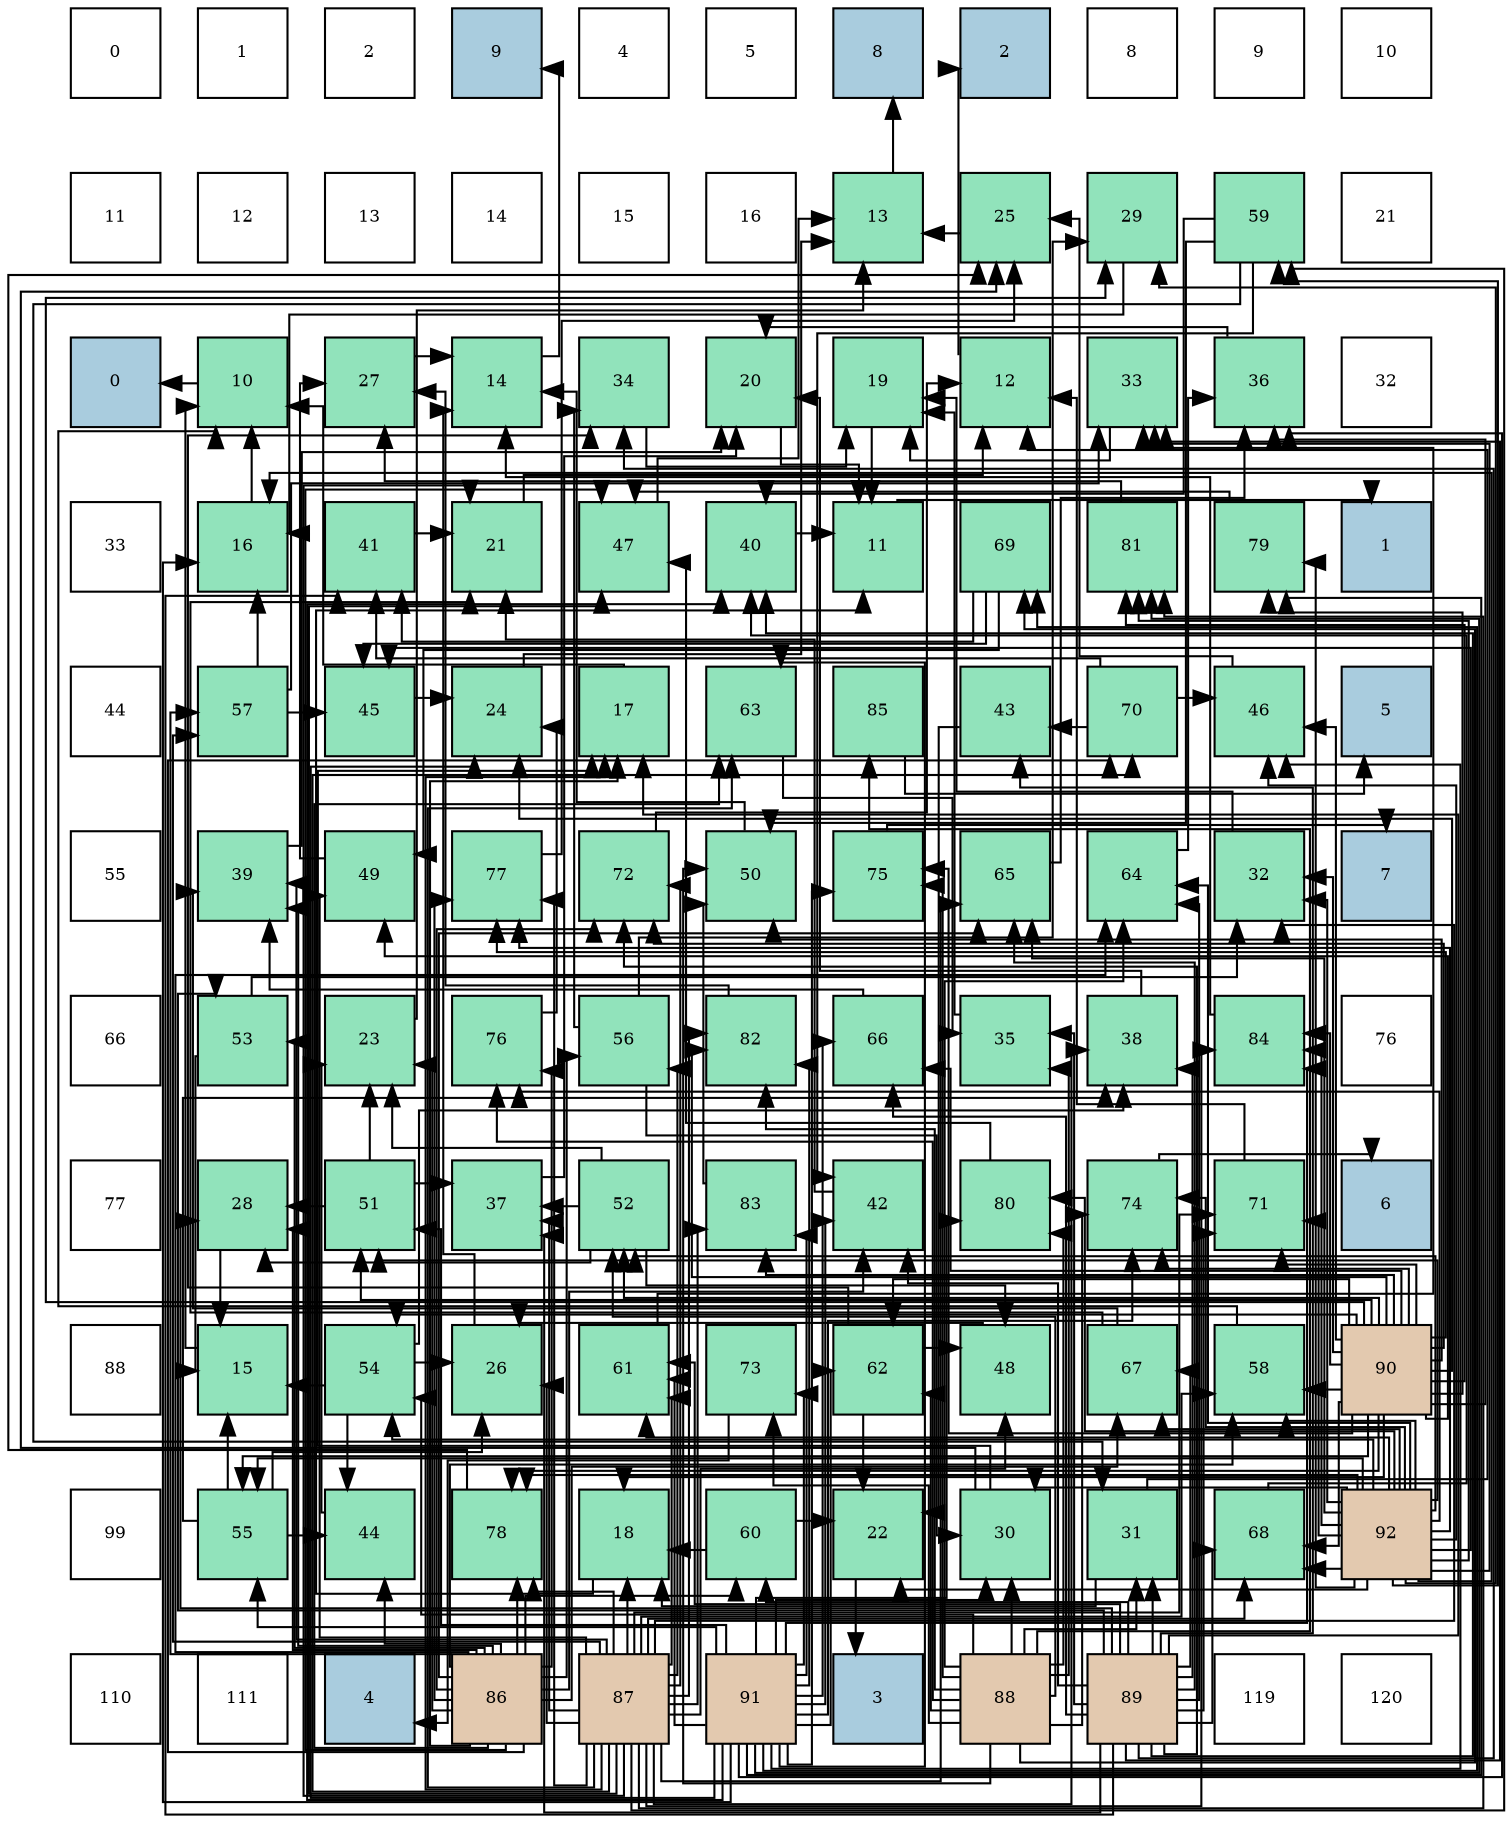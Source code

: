 digraph layout{
 rankdir=TB;
 splines=ortho;
 node [style=filled shape=square fixedsize=true width=0.6];
0[label="0", fontsize=8, fillcolor="#ffffff"];
1[label="1", fontsize=8, fillcolor="#ffffff"];
2[label="2", fontsize=8, fillcolor="#ffffff"];
3[label="9", fontsize=8, fillcolor="#a9ccde"];
4[label="4", fontsize=8, fillcolor="#ffffff"];
5[label="5", fontsize=8, fillcolor="#ffffff"];
6[label="8", fontsize=8, fillcolor="#a9ccde"];
7[label="2", fontsize=8, fillcolor="#a9ccde"];
8[label="8", fontsize=8, fillcolor="#ffffff"];
9[label="9", fontsize=8, fillcolor="#ffffff"];
10[label="10", fontsize=8, fillcolor="#ffffff"];
11[label="11", fontsize=8, fillcolor="#ffffff"];
12[label="12", fontsize=8, fillcolor="#ffffff"];
13[label="13", fontsize=8, fillcolor="#ffffff"];
14[label="14", fontsize=8, fillcolor="#ffffff"];
15[label="15", fontsize=8, fillcolor="#ffffff"];
16[label="16", fontsize=8, fillcolor="#ffffff"];
17[label="13", fontsize=8, fillcolor="#91e3bb"];
18[label="25", fontsize=8, fillcolor="#91e3bb"];
19[label="29", fontsize=8, fillcolor="#91e3bb"];
20[label="59", fontsize=8, fillcolor="#91e3bb"];
21[label="21", fontsize=8, fillcolor="#ffffff"];
22[label="0", fontsize=8, fillcolor="#a9ccde"];
23[label="10", fontsize=8, fillcolor="#91e3bb"];
24[label="27", fontsize=8, fillcolor="#91e3bb"];
25[label="14", fontsize=8, fillcolor="#91e3bb"];
26[label="34", fontsize=8, fillcolor="#91e3bb"];
27[label="20", fontsize=8, fillcolor="#91e3bb"];
28[label="19", fontsize=8, fillcolor="#91e3bb"];
29[label="12", fontsize=8, fillcolor="#91e3bb"];
30[label="33", fontsize=8, fillcolor="#91e3bb"];
31[label="36", fontsize=8, fillcolor="#91e3bb"];
32[label="32", fontsize=8, fillcolor="#ffffff"];
33[label="33", fontsize=8, fillcolor="#ffffff"];
34[label="16", fontsize=8, fillcolor="#91e3bb"];
35[label="41", fontsize=8, fillcolor="#91e3bb"];
36[label="21", fontsize=8, fillcolor="#91e3bb"];
37[label="47", fontsize=8, fillcolor="#91e3bb"];
38[label="40", fontsize=8, fillcolor="#91e3bb"];
39[label="11", fontsize=8, fillcolor="#91e3bb"];
40[label="69", fontsize=8, fillcolor="#91e3bb"];
41[label="81", fontsize=8, fillcolor="#91e3bb"];
42[label="79", fontsize=8, fillcolor="#91e3bb"];
43[label="1", fontsize=8, fillcolor="#a9ccde"];
44[label="44", fontsize=8, fillcolor="#ffffff"];
45[label="57", fontsize=8, fillcolor="#91e3bb"];
46[label="45", fontsize=8, fillcolor="#91e3bb"];
47[label="24", fontsize=8, fillcolor="#91e3bb"];
48[label="17", fontsize=8, fillcolor="#91e3bb"];
49[label="63", fontsize=8, fillcolor="#91e3bb"];
50[label="85", fontsize=8, fillcolor="#91e3bb"];
51[label="43", fontsize=8, fillcolor="#91e3bb"];
52[label="70", fontsize=8, fillcolor="#91e3bb"];
53[label="46", fontsize=8, fillcolor="#91e3bb"];
54[label="5", fontsize=8, fillcolor="#a9ccde"];
55[label="55", fontsize=8, fillcolor="#ffffff"];
56[label="39", fontsize=8, fillcolor="#91e3bb"];
57[label="49", fontsize=8, fillcolor="#91e3bb"];
58[label="77", fontsize=8, fillcolor="#91e3bb"];
59[label="72", fontsize=8, fillcolor="#91e3bb"];
60[label="50", fontsize=8, fillcolor="#91e3bb"];
61[label="75", fontsize=8, fillcolor="#91e3bb"];
62[label="65", fontsize=8, fillcolor="#91e3bb"];
63[label="64", fontsize=8, fillcolor="#91e3bb"];
64[label="32", fontsize=8, fillcolor="#91e3bb"];
65[label="7", fontsize=8, fillcolor="#a9ccde"];
66[label="66", fontsize=8, fillcolor="#ffffff"];
67[label="53", fontsize=8, fillcolor="#91e3bb"];
68[label="23", fontsize=8, fillcolor="#91e3bb"];
69[label="76", fontsize=8, fillcolor="#91e3bb"];
70[label="56", fontsize=8, fillcolor="#91e3bb"];
71[label="82", fontsize=8, fillcolor="#91e3bb"];
72[label="66", fontsize=8, fillcolor="#91e3bb"];
73[label="35", fontsize=8, fillcolor="#91e3bb"];
74[label="38", fontsize=8, fillcolor="#91e3bb"];
75[label="84", fontsize=8, fillcolor="#91e3bb"];
76[label="76", fontsize=8, fillcolor="#ffffff"];
77[label="77", fontsize=8, fillcolor="#ffffff"];
78[label="28", fontsize=8, fillcolor="#91e3bb"];
79[label="51", fontsize=8, fillcolor="#91e3bb"];
80[label="37", fontsize=8, fillcolor="#91e3bb"];
81[label="52", fontsize=8, fillcolor="#91e3bb"];
82[label="83", fontsize=8, fillcolor="#91e3bb"];
83[label="42", fontsize=8, fillcolor="#91e3bb"];
84[label="80", fontsize=8, fillcolor="#91e3bb"];
85[label="74", fontsize=8, fillcolor="#91e3bb"];
86[label="71", fontsize=8, fillcolor="#91e3bb"];
87[label="6", fontsize=8, fillcolor="#a9ccde"];
88[label="88", fontsize=8, fillcolor="#ffffff"];
89[label="15", fontsize=8, fillcolor="#91e3bb"];
90[label="54", fontsize=8, fillcolor="#91e3bb"];
91[label="26", fontsize=8, fillcolor="#91e3bb"];
92[label="61", fontsize=8, fillcolor="#91e3bb"];
93[label="73", fontsize=8, fillcolor="#91e3bb"];
94[label="62", fontsize=8, fillcolor="#91e3bb"];
95[label="48", fontsize=8, fillcolor="#91e3bb"];
96[label="67", fontsize=8, fillcolor="#91e3bb"];
97[label="58", fontsize=8, fillcolor="#91e3bb"];
98[label="90", fontsize=8, fillcolor="#e3c9af"];
99[label="99", fontsize=8, fillcolor="#ffffff"];
100[label="55", fontsize=8, fillcolor="#91e3bb"];
101[label="44", fontsize=8, fillcolor="#91e3bb"];
102[label="78", fontsize=8, fillcolor="#91e3bb"];
103[label="18", fontsize=8, fillcolor="#91e3bb"];
104[label="60", fontsize=8, fillcolor="#91e3bb"];
105[label="22", fontsize=8, fillcolor="#91e3bb"];
106[label="30", fontsize=8, fillcolor="#91e3bb"];
107[label="31", fontsize=8, fillcolor="#91e3bb"];
108[label="68", fontsize=8, fillcolor="#91e3bb"];
109[label="92", fontsize=8, fillcolor="#e3c9af"];
110[label="110", fontsize=8, fillcolor="#ffffff"];
111[label="111", fontsize=8, fillcolor="#ffffff"];
112[label="4", fontsize=8, fillcolor="#a9ccde"];
113[label="86", fontsize=8, fillcolor="#e3c9af"];
114[label="87", fontsize=8, fillcolor="#e3c9af"];
115[label="91", fontsize=8, fillcolor="#e3c9af"];
116[label="3", fontsize=8, fillcolor="#a9ccde"];
117[label="88", fontsize=8, fillcolor="#e3c9af"];
118[label="89", fontsize=8, fillcolor="#e3c9af"];
119[label="119", fontsize=8, fillcolor="#ffffff"];
120[label="120", fontsize=8, fillcolor="#ffffff"];
edge [constraint=false, style=vis];23 -> 22;
39 -> 43;
29 -> 7;
17 -> 6;
25 -> 3;
89 -> 23;
34 -> 23;
48 -> 23;
103 -> 39;
28 -> 39;
27 -> 39;
36 -> 29;
105 -> 116;
68 -> 17;
47 -> 17;
18 -> 17;
91 -> 25;
24 -> 25;
78 -> 89;
19 -> 34;
106 -> 48;
106 -> 18;
107 -> 29;
107 -> 103;
64 -> 28;
30 -> 28;
26 -> 28;
73 -> 28;
31 -> 27;
80 -> 27;
74 -> 27;
56 -> 27;
38 -> 39;
35 -> 36;
83 -> 36;
51 -> 105;
101 -> 68;
46 -> 47;
53 -> 18;
37 -> 17;
95 -> 91;
57 -> 24;
60 -> 25;
79 -> 68;
79 -> 78;
79 -> 80;
81 -> 68;
81 -> 78;
81 -> 80;
81 -> 95;
67 -> 89;
67 -> 64;
90 -> 89;
90 -> 91;
90 -> 74;
90 -> 101;
100 -> 89;
100 -> 91;
100 -> 74;
100 -> 101;
70 -> 19;
70 -> 106;
70 -> 26;
45 -> 34;
45 -> 30;
45 -> 46;
97 -> 23;
20 -> 107;
20 -> 38;
20 -> 83;
20 -> 60;
104 -> 103;
104 -> 105;
92 -> 30;
94 -> 105;
94 -> 26;
94 -> 95;
49 -> 73;
63 -> 31;
62 -> 31;
72 -> 56;
96 -> 36;
96 -> 56;
108 -> 38;
40 -> 35;
40 -> 46;
40 -> 57;
52 -> 35;
52 -> 51;
52 -> 53;
86 -> 29;
59 -> 29;
93 -> 112;
85 -> 87;
61 -> 65;
69 -> 47;
58 -> 18;
102 -> 18;
42 -> 37;
84 -> 37;
41 -> 24;
71 -> 24;
82 -> 60;
75 -> 25;
50 -> 54;
113 -> 48;
113 -> 68;
113 -> 78;
113 -> 56;
113 -> 83;
113 -> 101;
113 -> 37;
113 -> 67;
113 -> 70;
113 -> 45;
113 -> 97;
113 -> 104;
113 -> 49;
113 -> 63;
113 -> 62;
113 -> 96;
113 -> 52;
113 -> 59;
113 -> 69;
113 -> 58;
113 -> 102;
114 -> 48;
114 -> 103;
114 -> 36;
114 -> 91;
114 -> 64;
114 -> 80;
114 -> 74;
114 -> 56;
114 -> 37;
114 -> 95;
114 -> 57;
114 -> 70;
114 -> 45;
114 -> 97;
114 -> 20;
114 -> 92;
114 -> 49;
114 -> 62;
114 -> 108;
114 -> 52;
114 -> 86;
114 -> 59;
114 -> 58;
114 -> 102;
114 -> 41;
114 -> 71;
114 -> 82;
114 -> 75;
117 -> 106;
117 -> 107;
117 -> 73;
117 -> 60;
117 -> 81;
117 -> 90;
117 -> 94;
117 -> 63;
117 -> 40;
117 -> 93;
117 -> 85;
117 -> 61;
117 -> 69;
117 -> 84;
117 -> 71;
117 -> 50;
118 -> 48;
118 -> 78;
118 -> 107;
118 -> 30;
118 -> 26;
118 -> 73;
118 -> 80;
118 -> 74;
118 -> 38;
118 -> 35;
118 -> 83;
118 -> 51;
118 -> 67;
118 -> 104;
118 -> 92;
118 -> 63;
118 -> 62;
118 -> 72;
118 -> 96;
118 -> 108;
118 -> 86;
118 -> 59;
98 -> 103;
98 -> 47;
98 -> 19;
98 -> 64;
98 -> 31;
98 -> 53;
98 -> 57;
98 -> 60;
98 -> 79;
98 -> 81;
98 -> 90;
98 -> 100;
98 -> 97;
98 -> 94;
98 -> 72;
98 -> 108;
98 -> 86;
98 -> 59;
98 -> 85;
98 -> 61;
98 -> 58;
98 -> 102;
98 -> 42;
98 -> 41;
98 -> 71;
98 -> 82;
98 -> 75;
115 -> 34;
115 -> 47;
115 -> 106;
115 -> 31;
115 -> 38;
115 -> 83;
115 -> 53;
115 -> 79;
115 -> 100;
115 -> 92;
115 -> 94;
115 -> 49;
115 -> 72;
115 -> 40;
115 -> 93;
115 -> 85;
115 -> 61;
115 -> 42;
115 -> 84;
115 -> 41;
115 -> 71;
115 -> 82;
115 -> 75;
109 -> 34;
109 -> 105;
109 -> 19;
109 -> 106;
109 -> 64;
109 -> 30;
109 -> 46;
109 -> 53;
109 -> 79;
109 -> 81;
109 -> 90;
109 -> 100;
109 -> 97;
109 -> 20;
109 -> 92;
109 -> 63;
109 -> 62;
109 -> 96;
109 -> 108;
109 -> 86;
109 -> 85;
109 -> 69;
109 -> 58;
109 -> 102;
109 -> 42;
109 -> 84;
109 -> 41;
109 -> 75;
edge [constraint=true, style=invis];
0 -> 11 -> 22 -> 33 -> 44 -> 55 -> 66 -> 77 -> 88 -> 99 -> 110;
1 -> 12 -> 23 -> 34 -> 45 -> 56 -> 67 -> 78 -> 89 -> 100 -> 111;
2 -> 13 -> 24 -> 35 -> 46 -> 57 -> 68 -> 79 -> 90 -> 101 -> 112;
3 -> 14 -> 25 -> 36 -> 47 -> 58 -> 69 -> 80 -> 91 -> 102 -> 113;
4 -> 15 -> 26 -> 37 -> 48 -> 59 -> 70 -> 81 -> 92 -> 103 -> 114;
5 -> 16 -> 27 -> 38 -> 49 -> 60 -> 71 -> 82 -> 93 -> 104 -> 115;
6 -> 17 -> 28 -> 39 -> 50 -> 61 -> 72 -> 83 -> 94 -> 105 -> 116;
7 -> 18 -> 29 -> 40 -> 51 -> 62 -> 73 -> 84 -> 95 -> 106 -> 117;
8 -> 19 -> 30 -> 41 -> 52 -> 63 -> 74 -> 85 -> 96 -> 107 -> 118;
9 -> 20 -> 31 -> 42 -> 53 -> 64 -> 75 -> 86 -> 97 -> 108 -> 119;
10 -> 21 -> 32 -> 43 -> 54 -> 65 -> 76 -> 87 -> 98 -> 109 -> 120;
rank = same {0 -> 1 -> 2 -> 3 -> 4 -> 5 -> 6 -> 7 -> 8 -> 9 -> 10};
rank = same {11 -> 12 -> 13 -> 14 -> 15 -> 16 -> 17 -> 18 -> 19 -> 20 -> 21};
rank = same {22 -> 23 -> 24 -> 25 -> 26 -> 27 -> 28 -> 29 -> 30 -> 31 -> 32};
rank = same {33 -> 34 -> 35 -> 36 -> 37 -> 38 -> 39 -> 40 -> 41 -> 42 -> 43};
rank = same {44 -> 45 -> 46 -> 47 -> 48 -> 49 -> 50 -> 51 -> 52 -> 53 -> 54};
rank = same {55 -> 56 -> 57 -> 58 -> 59 -> 60 -> 61 -> 62 -> 63 -> 64 -> 65};
rank = same {66 -> 67 -> 68 -> 69 -> 70 -> 71 -> 72 -> 73 -> 74 -> 75 -> 76};
rank = same {77 -> 78 -> 79 -> 80 -> 81 -> 82 -> 83 -> 84 -> 85 -> 86 -> 87};
rank = same {88 -> 89 -> 90 -> 91 -> 92 -> 93 -> 94 -> 95 -> 96 -> 97 -> 98};
rank = same {99 -> 100 -> 101 -> 102 -> 103 -> 104 -> 105 -> 106 -> 107 -> 108 -> 109};
rank = same {110 -> 111 -> 112 -> 113 -> 114 -> 115 -> 116 -> 117 -> 118 -> 119 -> 120};
}